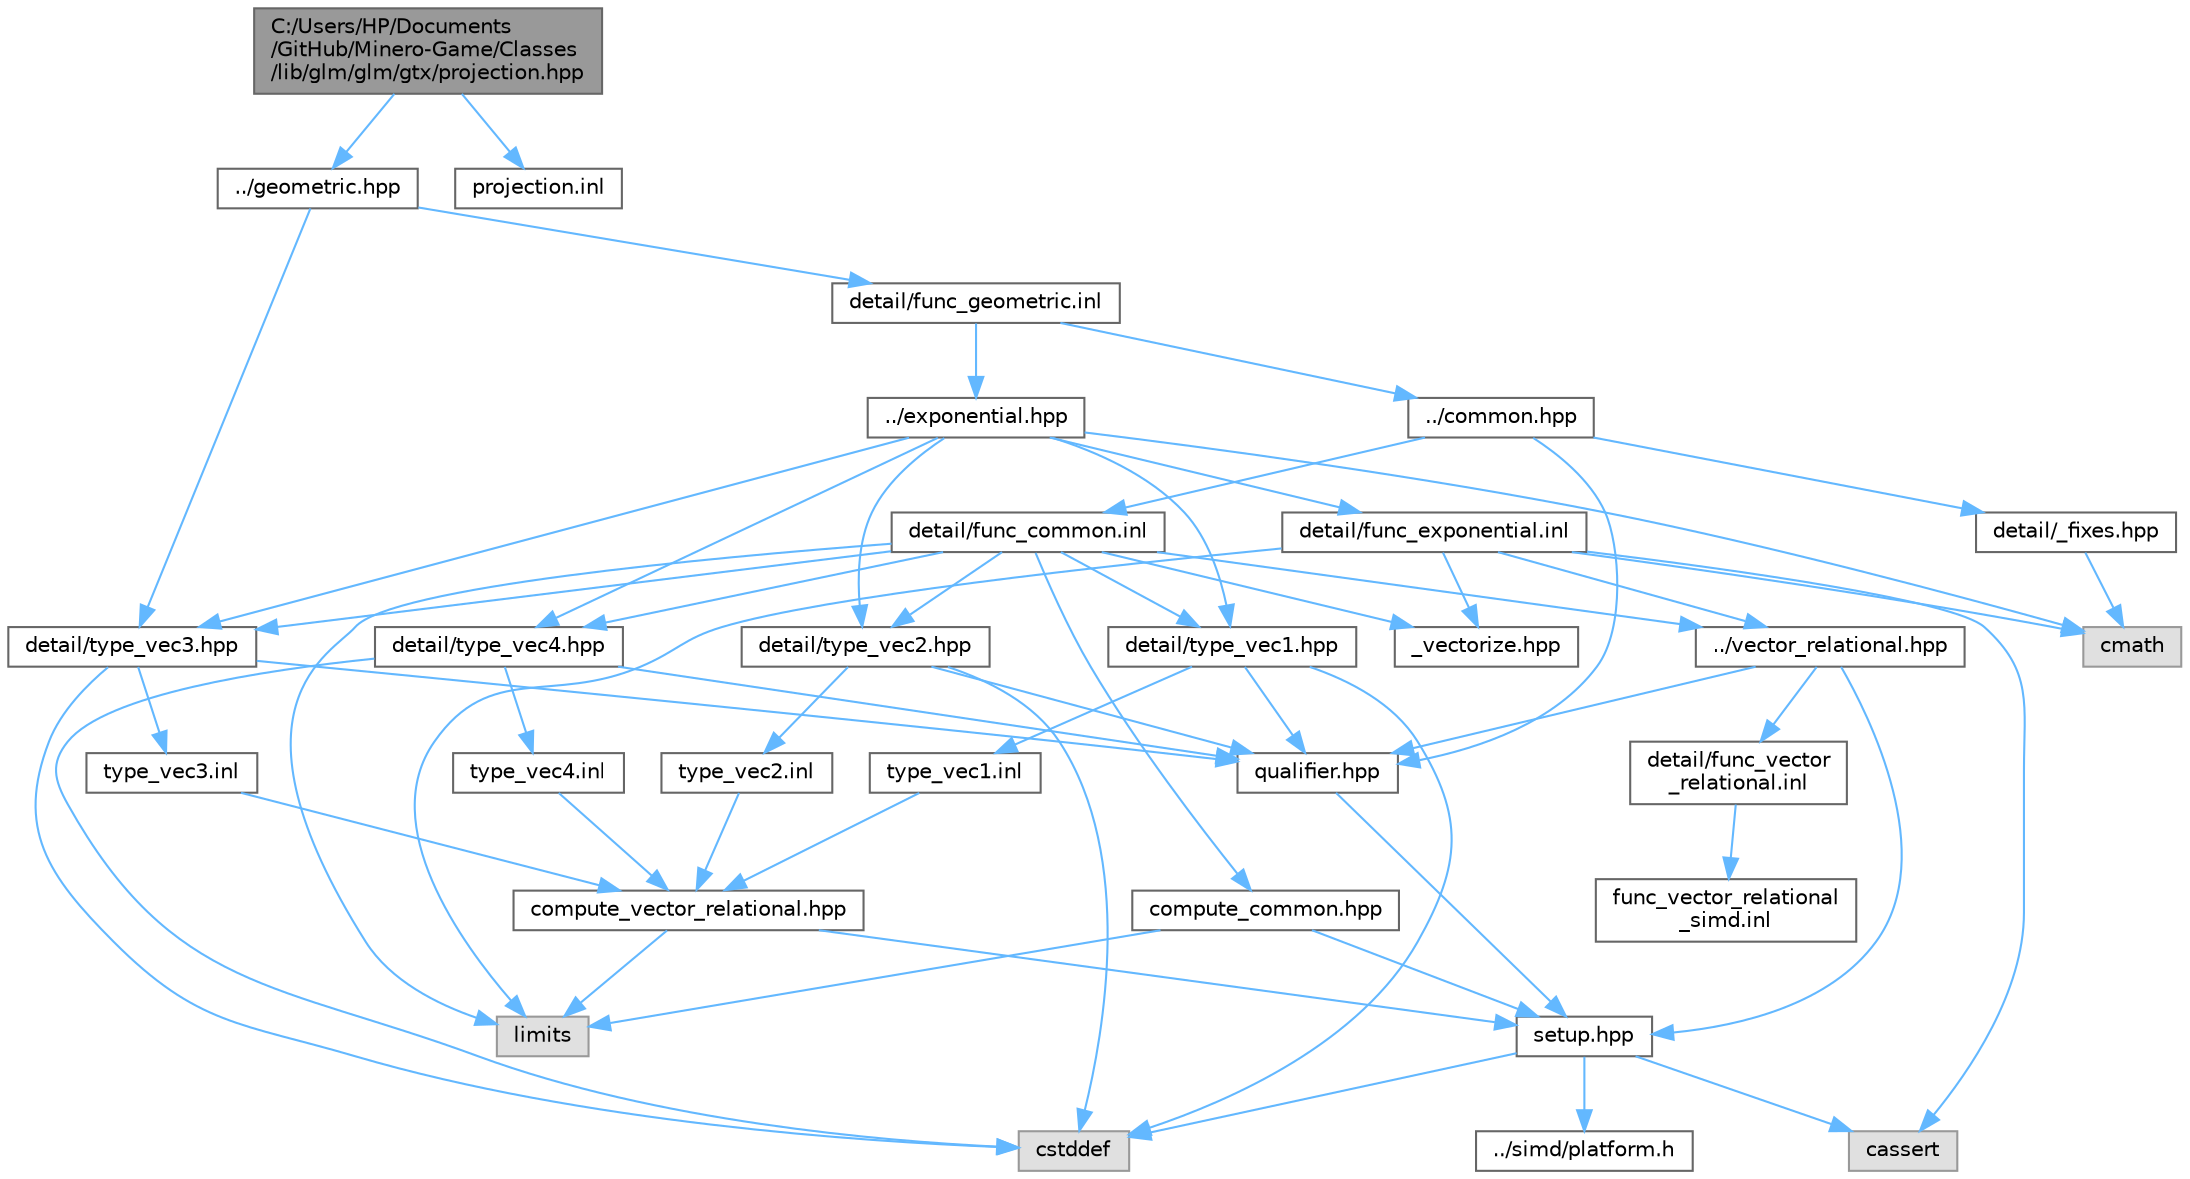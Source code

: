 digraph "C:/Users/HP/Documents/GitHub/Minero-Game/Classes/lib/glm/glm/gtx/projection.hpp"
{
 // LATEX_PDF_SIZE
  bgcolor="transparent";
  edge [fontname=Helvetica,fontsize=10,labelfontname=Helvetica,labelfontsize=10];
  node [fontname=Helvetica,fontsize=10,shape=box,height=0.2,width=0.4];
  Node1 [id="Node000001",label="C:/Users/HP/Documents\l/GitHub/Minero-Game/Classes\l/lib/glm/glm/gtx/projection.hpp",height=0.2,width=0.4,color="gray40", fillcolor="grey60", style="filled", fontcolor="black",tooltip=" "];
  Node1 -> Node2 [id="edge58_Node000001_Node000002",color="steelblue1",style="solid",tooltip=" "];
  Node2 [id="Node000002",label="../geometric.hpp",height=0.2,width=0.4,color="grey40", fillcolor="white", style="filled",URL="$_classes_2lib_2glm_2glm_2geometric_8hpp.html",tooltip=" "];
  Node2 -> Node3 [id="edge59_Node000002_Node000003",color="steelblue1",style="solid",tooltip=" "];
  Node3 [id="Node000003",label="detail/type_vec3.hpp",height=0.2,width=0.4,color="grey40", fillcolor="white", style="filled",URL="$_classes_2lib_2glm_2glm_2detail_2type__vec3_8hpp.html",tooltip=" "];
  Node3 -> Node4 [id="edge60_Node000003_Node000004",color="steelblue1",style="solid",tooltip=" "];
  Node4 [id="Node000004",label="qualifier.hpp",height=0.2,width=0.4,color="grey40", fillcolor="white", style="filled",URL="$_classes_2lib_2glm_2glm_2detail_2qualifier_8hpp.html",tooltip=" "];
  Node4 -> Node5 [id="edge61_Node000004_Node000005",color="steelblue1",style="solid",tooltip=" "];
  Node5 [id="Node000005",label="setup.hpp",height=0.2,width=0.4,color="grey40", fillcolor="white", style="filled",URL="$_classes_2lib_2glm_2glm_2detail_2setup_8hpp.html",tooltip=" "];
  Node5 -> Node6 [id="edge62_Node000005_Node000006",color="steelblue1",style="solid",tooltip=" "];
  Node6 [id="Node000006",label="cassert",height=0.2,width=0.4,color="grey60", fillcolor="#E0E0E0", style="filled",tooltip=" "];
  Node5 -> Node7 [id="edge63_Node000005_Node000007",color="steelblue1",style="solid",tooltip=" "];
  Node7 [id="Node000007",label="cstddef",height=0.2,width=0.4,color="grey60", fillcolor="#E0E0E0", style="filled",tooltip=" "];
  Node5 -> Node8 [id="edge64_Node000005_Node000008",color="steelblue1",style="solid",tooltip=" "];
  Node8 [id="Node000008",label="../simd/platform.h",height=0.2,width=0.4,color="grey40", fillcolor="white", style="filled",URL="$_classes_2lib_2glm_2glm_2simd_2platform_8h.html",tooltip=" "];
  Node3 -> Node7 [id="edge65_Node000003_Node000007",color="steelblue1",style="solid",tooltip=" "];
  Node3 -> Node9 [id="edge66_Node000003_Node000009",color="steelblue1",style="solid",tooltip=" "];
  Node9 [id="Node000009",label="type_vec3.inl",height=0.2,width=0.4,color="grey40", fillcolor="white", style="filled",URL="$_classes_2lib_2glm_2glm_2detail_2type__vec3_8inl.html",tooltip=" "];
  Node9 -> Node10 [id="edge67_Node000009_Node000010",color="steelblue1",style="solid",tooltip=" "];
  Node10 [id="Node000010",label="compute_vector_relational.hpp",height=0.2,width=0.4,color="grey40", fillcolor="white", style="filled",URL="$_classes_2lib_2glm_2glm_2detail_2compute__vector__relational_8hpp.html",tooltip=" "];
  Node10 -> Node5 [id="edge68_Node000010_Node000005",color="steelblue1",style="solid",tooltip=" "];
  Node10 -> Node11 [id="edge69_Node000010_Node000011",color="steelblue1",style="solid",tooltip=" "];
  Node11 [id="Node000011",label="limits",height=0.2,width=0.4,color="grey60", fillcolor="#E0E0E0", style="filled",tooltip=" "];
  Node2 -> Node12 [id="edge70_Node000002_Node000012",color="steelblue1",style="solid",tooltip=" "];
  Node12 [id="Node000012",label="detail/func_geometric.inl",height=0.2,width=0.4,color="grey40", fillcolor="white", style="filled",URL="$_classes_2lib_2glm_2glm_2detail_2func__geometric_8inl.html",tooltip=" "];
  Node12 -> Node13 [id="edge71_Node000012_Node000013",color="steelblue1",style="solid",tooltip=" "];
  Node13 [id="Node000013",label="../exponential.hpp",height=0.2,width=0.4,color="grey40", fillcolor="white", style="filled",URL="$_classes_2lib_2glm_2glm_2exponential_8hpp.html",tooltip=" "];
  Node13 -> Node14 [id="edge72_Node000013_Node000014",color="steelblue1",style="solid",tooltip=" "];
  Node14 [id="Node000014",label="detail/type_vec1.hpp",height=0.2,width=0.4,color="grey40", fillcolor="white", style="filled",URL="$_classes_2lib_2glm_2glm_2detail_2type__vec1_8hpp.html",tooltip=" "];
  Node14 -> Node4 [id="edge73_Node000014_Node000004",color="steelblue1",style="solid",tooltip=" "];
  Node14 -> Node7 [id="edge74_Node000014_Node000007",color="steelblue1",style="solid",tooltip=" "];
  Node14 -> Node15 [id="edge75_Node000014_Node000015",color="steelblue1",style="solid",tooltip=" "];
  Node15 [id="Node000015",label="type_vec1.inl",height=0.2,width=0.4,color="grey40", fillcolor="white", style="filled",URL="$_classes_2lib_2glm_2glm_2detail_2type__vec1_8inl.html",tooltip=" "];
  Node15 -> Node10 [id="edge76_Node000015_Node000010",color="steelblue1",style="solid",tooltip=" "];
  Node13 -> Node16 [id="edge77_Node000013_Node000016",color="steelblue1",style="solid",tooltip=" "];
  Node16 [id="Node000016",label="detail/type_vec2.hpp",height=0.2,width=0.4,color="grey40", fillcolor="white", style="filled",URL="$_classes_2lib_2glm_2glm_2detail_2type__vec2_8hpp.html",tooltip=" "];
  Node16 -> Node4 [id="edge78_Node000016_Node000004",color="steelblue1",style="solid",tooltip=" "];
  Node16 -> Node7 [id="edge79_Node000016_Node000007",color="steelblue1",style="solid",tooltip=" "];
  Node16 -> Node17 [id="edge80_Node000016_Node000017",color="steelblue1",style="solid",tooltip=" "];
  Node17 [id="Node000017",label="type_vec2.inl",height=0.2,width=0.4,color="grey40", fillcolor="white", style="filled",URL="$_classes_2lib_2glm_2glm_2detail_2type__vec2_8inl.html",tooltip=" "];
  Node17 -> Node10 [id="edge81_Node000017_Node000010",color="steelblue1",style="solid",tooltip=" "];
  Node13 -> Node3 [id="edge82_Node000013_Node000003",color="steelblue1",style="solid",tooltip=" "];
  Node13 -> Node18 [id="edge83_Node000013_Node000018",color="steelblue1",style="solid",tooltip=" "];
  Node18 [id="Node000018",label="detail/type_vec4.hpp",height=0.2,width=0.4,color="grey40", fillcolor="white", style="filled",URL="$_classes_2lib_2glm_2glm_2detail_2type__vec4_8hpp.html",tooltip=" "];
  Node18 -> Node4 [id="edge84_Node000018_Node000004",color="steelblue1",style="solid",tooltip=" "];
  Node18 -> Node7 [id="edge85_Node000018_Node000007",color="steelblue1",style="solid",tooltip=" "];
  Node18 -> Node19 [id="edge86_Node000018_Node000019",color="steelblue1",style="solid",tooltip=" "];
  Node19 [id="Node000019",label="type_vec4.inl",height=0.2,width=0.4,color="grey40", fillcolor="white", style="filled",URL="$_classes_2lib_2glm_2glm_2detail_2type__vec4_8inl.html",tooltip=" "];
  Node19 -> Node10 [id="edge87_Node000019_Node000010",color="steelblue1",style="solid",tooltip=" "];
  Node13 -> Node20 [id="edge88_Node000013_Node000020",color="steelblue1",style="solid",tooltip=" "];
  Node20 [id="Node000020",label="cmath",height=0.2,width=0.4,color="grey60", fillcolor="#E0E0E0", style="filled",tooltip=" "];
  Node13 -> Node21 [id="edge89_Node000013_Node000021",color="steelblue1",style="solid",tooltip=" "];
  Node21 [id="Node000021",label="detail/func_exponential.inl",height=0.2,width=0.4,color="grey40", fillcolor="white", style="filled",URL="$_classes_2lib_2glm_2glm_2detail_2func__exponential_8inl.html",tooltip=" "];
  Node21 -> Node22 [id="edge90_Node000021_Node000022",color="steelblue1",style="solid",tooltip=" "];
  Node22 [id="Node000022",label="../vector_relational.hpp",height=0.2,width=0.4,color="grey40", fillcolor="white", style="filled",URL="$_classes_2lib_2glm_2glm_2vector__relational_8hpp.html",tooltip=" "];
  Node22 -> Node4 [id="edge91_Node000022_Node000004",color="steelblue1",style="solid",tooltip=" "];
  Node22 -> Node5 [id="edge92_Node000022_Node000005",color="steelblue1",style="solid",tooltip=" "];
  Node22 -> Node23 [id="edge93_Node000022_Node000023",color="steelblue1",style="solid",tooltip=" "];
  Node23 [id="Node000023",label="detail/func_vector\l_relational.inl",height=0.2,width=0.4,color="grey40", fillcolor="white", style="filled",URL="$_classes_2lib_2glm_2glm_2detail_2func__vector__relational_8inl.html",tooltip=" "];
  Node23 -> Node24 [id="edge94_Node000023_Node000024",color="steelblue1",style="solid",tooltip=" "];
  Node24 [id="Node000024",label="func_vector_relational\l_simd.inl",height=0.2,width=0.4,color="grey40", fillcolor="white", style="filled",URL="$_classes_2lib_2glm_2glm_2detail_2func__vector__relational__simd_8inl.html",tooltip=" "];
  Node21 -> Node25 [id="edge95_Node000021_Node000025",color="steelblue1",style="solid",tooltip=" "];
  Node25 [id="Node000025",label="_vectorize.hpp",height=0.2,width=0.4,color="grey40", fillcolor="white", style="filled",URL="$_classes_2lib_2glm_2glm_2detail_2__vectorize_8hpp.html",tooltip=" "];
  Node21 -> Node11 [id="edge96_Node000021_Node000011",color="steelblue1",style="solid",tooltip=" "];
  Node21 -> Node20 [id="edge97_Node000021_Node000020",color="steelblue1",style="solid",tooltip=" "];
  Node21 -> Node6 [id="edge98_Node000021_Node000006",color="steelblue1",style="solid",tooltip=" "];
  Node12 -> Node26 [id="edge99_Node000012_Node000026",color="steelblue1",style="solid",tooltip=" "];
  Node26 [id="Node000026",label="../common.hpp",height=0.2,width=0.4,color="grey40", fillcolor="white", style="filled",URL="$_classes_2lib_2glm_2glm_2common_8hpp.html",tooltip=" "];
  Node26 -> Node4 [id="edge100_Node000026_Node000004",color="steelblue1",style="solid",tooltip=" "];
  Node26 -> Node27 [id="edge101_Node000026_Node000027",color="steelblue1",style="solid",tooltip=" "];
  Node27 [id="Node000027",label="detail/_fixes.hpp",height=0.2,width=0.4,color="grey40", fillcolor="white", style="filled",URL="$_classes_2lib_2glm_2glm_2detail_2__fixes_8hpp.html",tooltip=" "];
  Node27 -> Node20 [id="edge102_Node000027_Node000020",color="steelblue1",style="solid",tooltip=" "];
  Node26 -> Node28 [id="edge103_Node000026_Node000028",color="steelblue1",style="solid",tooltip=" "];
  Node28 [id="Node000028",label="detail/func_common.inl",height=0.2,width=0.4,color="grey40", fillcolor="white", style="filled",URL="$_classes_2lib_2glm_2glm_2detail_2func__common_8inl.html",tooltip=" "];
  Node28 -> Node22 [id="edge104_Node000028_Node000022",color="steelblue1",style="solid",tooltip=" "];
  Node28 -> Node29 [id="edge105_Node000028_Node000029",color="steelblue1",style="solid",tooltip=" "];
  Node29 [id="Node000029",label="compute_common.hpp",height=0.2,width=0.4,color="grey40", fillcolor="white", style="filled",URL="$_classes_2lib_2glm_2glm_2detail_2compute__common_8hpp.html",tooltip=" "];
  Node29 -> Node5 [id="edge106_Node000029_Node000005",color="steelblue1",style="solid",tooltip=" "];
  Node29 -> Node11 [id="edge107_Node000029_Node000011",color="steelblue1",style="solid",tooltip=" "];
  Node28 -> Node14 [id="edge108_Node000028_Node000014",color="steelblue1",style="solid",tooltip=" "];
  Node28 -> Node16 [id="edge109_Node000028_Node000016",color="steelblue1",style="solid",tooltip=" "];
  Node28 -> Node3 [id="edge110_Node000028_Node000003",color="steelblue1",style="solid",tooltip=" "];
  Node28 -> Node18 [id="edge111_Node000028_Node000018",color="steelblue1",style="solid",tooltip=" "];
  Node28 -> Node25 [id="edge112_Node000028_Node000025",color="steelblue1",style="solid",tooltip=" "];
  Node28 -> Node11 [id="edge113_Node000028_Node000011",color="steelblue1",style="solid",tooltip=" "];
  Node1 -> Node30 [id="edge114_Node000001_Node000030",color="steelblue1",style="solid",tooltip=" "];
  Node30 [id="Node000030",label="projection.inl",height=0.2,width=0.4,color="grey40", fillcolor="white", style="filled",URL="$_classes_2lib_2glm_2glm_2gtx_2projection_8inl.html",tooltip=" "];
}
